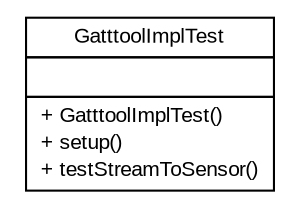 #!/usr/local/bin/dot
#
# Class diagram 
# Generated by UMLGraph version R5_6 (http://www.umlgraph.org/)
#

digraph G {
	edge [fontname="arial",fontsize=10,labelfontname="arial",labelfontsize=10];
	node [fontname="arial",fontsize=10,shape=plaintext];
	nodesep=0.25;
	ranksep=0.5;
	// de.fhg.fit.biomos.sensorplatform.tools.GatttoolImplTest
	c31 [label=<<table title="de.fhg.fit.biomos.sensorplatform.tools.GatttoolImplTest" border="0" cellborder="1" cellspacing="0" cellpadding="2" port="p" href="./GatttoolImplTest.html">
		<tr><td><table border="0" cellspacing="0" cellpadding="1">
<tr><td align="center" balign="center"> GatttoolImplTest </td></tr>
		</table></td></tr>
		<tr><td><table border="0" cellspacing="0" cellpadding="1">
<tr><td align="left" balign="left">  </td></tr>
		</table></td></tr>
		<tr><td><table border="0" cellspacing="0" cellpadding="1">
<tr><td align="left" balign="left"> + GatttoolImplTest() </td></tr>
<tr><td align="left" balign="left"> + setup() </td></tr>
<tr><td align="left" balign="left"> + testStreamToSensor() </td></tr>
		</table></td></tr>
		</table>>, URL="./GatttoolImplTest.html", fontname="arial", fontcolor="black", fontsize=10.0];
}


